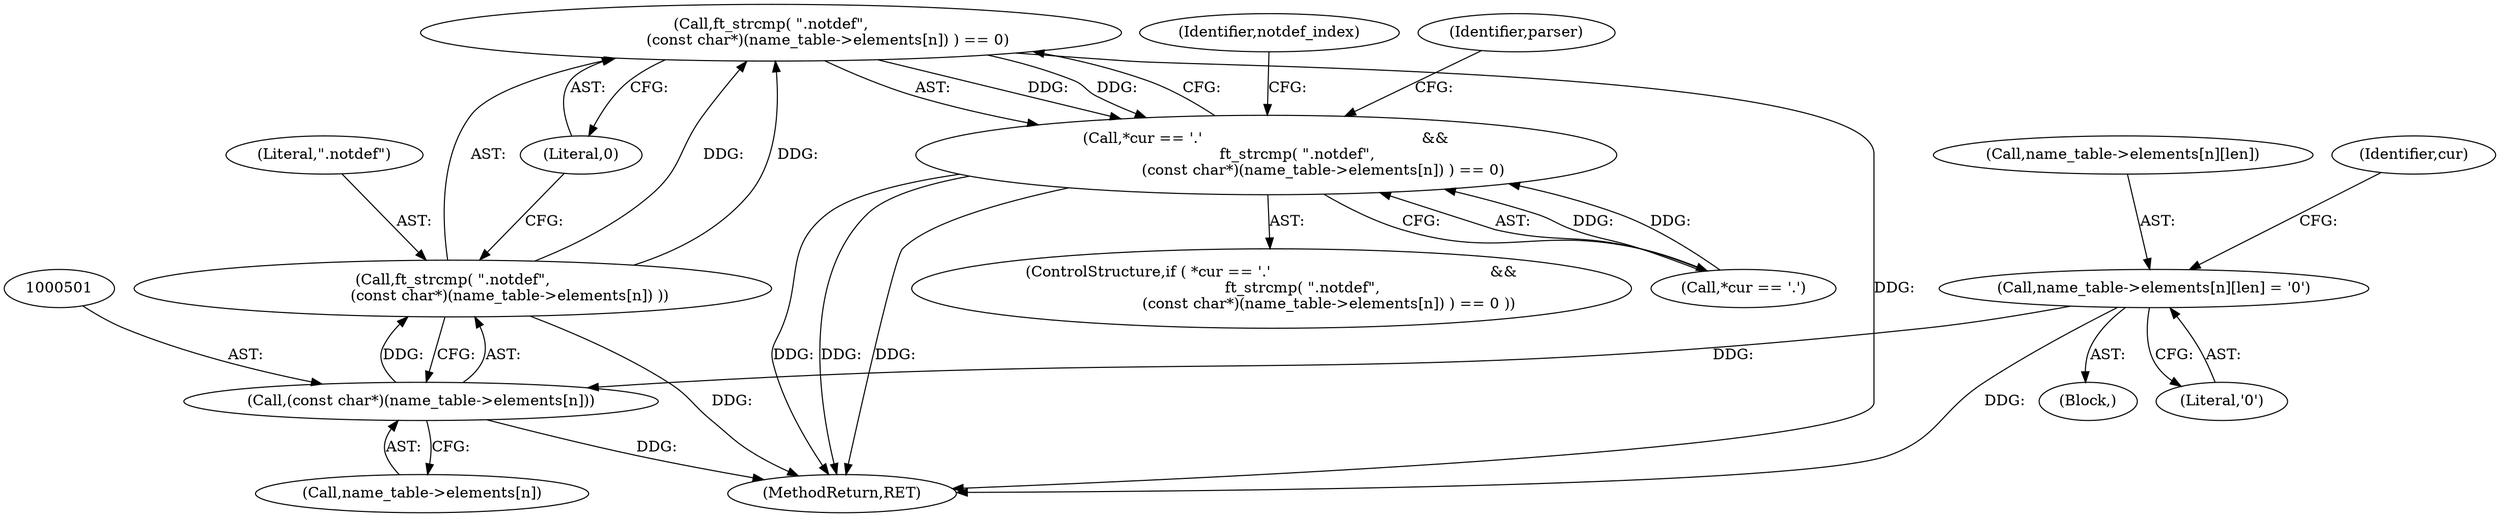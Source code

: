 digraph "0_savannah_dd89710f0f643eb0f99a3830e0712d26c7642acd_0@API" {
"1000497" [label="(Call,ft_strcmp( \".notdef\",\n                        (const char*)(name_table->elements[n]) ) == 0)"];
"1000498" [label="(Call,ft_strcmp( \".notdef\",\n                        (const char*)(name_table->elements[n]) ))"];
"1000500" [label="(Call,(const char*)(name_table->elements[n]))"];
"1000482" [label="(Call,name_table->elements[n][len] = '\0')"];
"1000492" [label="(Call,*cur == '.'                                              &&\n             ft_strcmp( \".notdef\",\n                        (const char*)(name_table->elements[n]) ) == 0)"];
"1000499" [label="(Literal,\".notdef\")"];
"1000483" [label="(Call,name_table->elements[n][len])"];
"1000482" [label="(Call,name_table->elements[n][len] = '\0')"];
"1000502" [label="(Call,name_table->elements[n])"];
"1000765" [label="(MethodReturn,RET)"];
"1000495" [label="(Identifier,cur)"];
"1000507" [label="(Literal,0)"];
"1000491" [label="(ControlStructure,if ( *cur == '.'                                              &&\n             ft_strcmp( \".notdef\",\n                        (const char*)(name_table->elements[n]) ) == 0 ))"];
"1000498" [label="(Call,ft_strcmp( \".notdef\",\n                        (const char*)(name_table->elements[n]) ))"];
"1000510" [label="(Identifier,notdef_index)"];
"1000516" [label="(Identifier,parser)"];
"1000500" [label="(Call,(const char*)(name_table->elements[n]))"];
"1000492" [label="(Call,*cur == '.'                                              &&\n             ft_strcmp( \".notdef\",\n                        (const char*)(name_table->elements[n]) ) == 0)"];
"1000497" [label="(Call,ft_strcmp( \".notdef\",\n                        (const char*)(name_table->elements[n]) ) == 0)"];
"1000493" [label="(Call,*cur == '.')"];
"1000443" [label="(Block,)"];
"1000490" [label="(Literal,'\0')"];
"1000497" -> "1000492"  [label="AST: "];
"1000497" -> "1000507"  [label="CFG: "];
"1000498" -> "1000497"  [label="AST: "];
"1000507" -> "1000497"  [label="AST: "];
"1000492" -> "1000497"  [label="CFG: "];
"1000497" -> "1000765"  [label="DDG: "];
"1000497" -> "1000492"  [label="DDG: "];
"1000497" -> "1000492"  [label="DDG: "];
"1000498" -> "1000497"  [label="DDG: "];
"1000498" -> "1000497"  [label="DDG: "];
"1000498" -> "1000500"  [label="CFG: "];
"1000499" -> "1000498"  [label="AST: "];
"1000500" -> "1000498"  [label="AST: "];
"1000507" -> "1000498"  [label="CFG: "];
"1000498" -> "1000765"  [label="DDG: "];
"1000500" -> "1000498"  [label="DDG: "];
"1000500" -> "1000502"  [label="CFG: "];
"1000501" -> "1000500"  [label="AST: "];
"1000502" -> "1000500"  [label="AST: "];
"1000500" -> "1000765"  [label="DDG: "];
"1000482" -> "1000500"  [label="DDG: "];
"1000482" -> "1000443"  [label="AST: "];
"1000482" -> "1000490"  [label="CFG: "];
"1000483" -> "1000482"  [label="AST: "];
"1000490" -> "1000482"  [label="AST: "];
"1000495" -> "1000482"  [label="CFG: "];
"1000482" -> "1000765"  [label="DDG: "];
"1000492" -> "1000491"  [label="AST: "];
"1000492" -> "1000493"  [label="CFG: "];
"1000493" -> "1000492"  [label="AST: "];
"1000510" -> "1000492"  [label="CFG: "];
"1000516" -> "1000492"  [label="CFG: "];
"1000492" -> "1000765"  [label="DDG: "];
"1000492" -> "1000765"  [label="DDG: "];
"1000492" -> "1000765"  [label="DDG: "];
"1000493" -> "1000492"  [label="DDG: "];
"1000493" -> "1000492"  [label="DDG: "];
}
